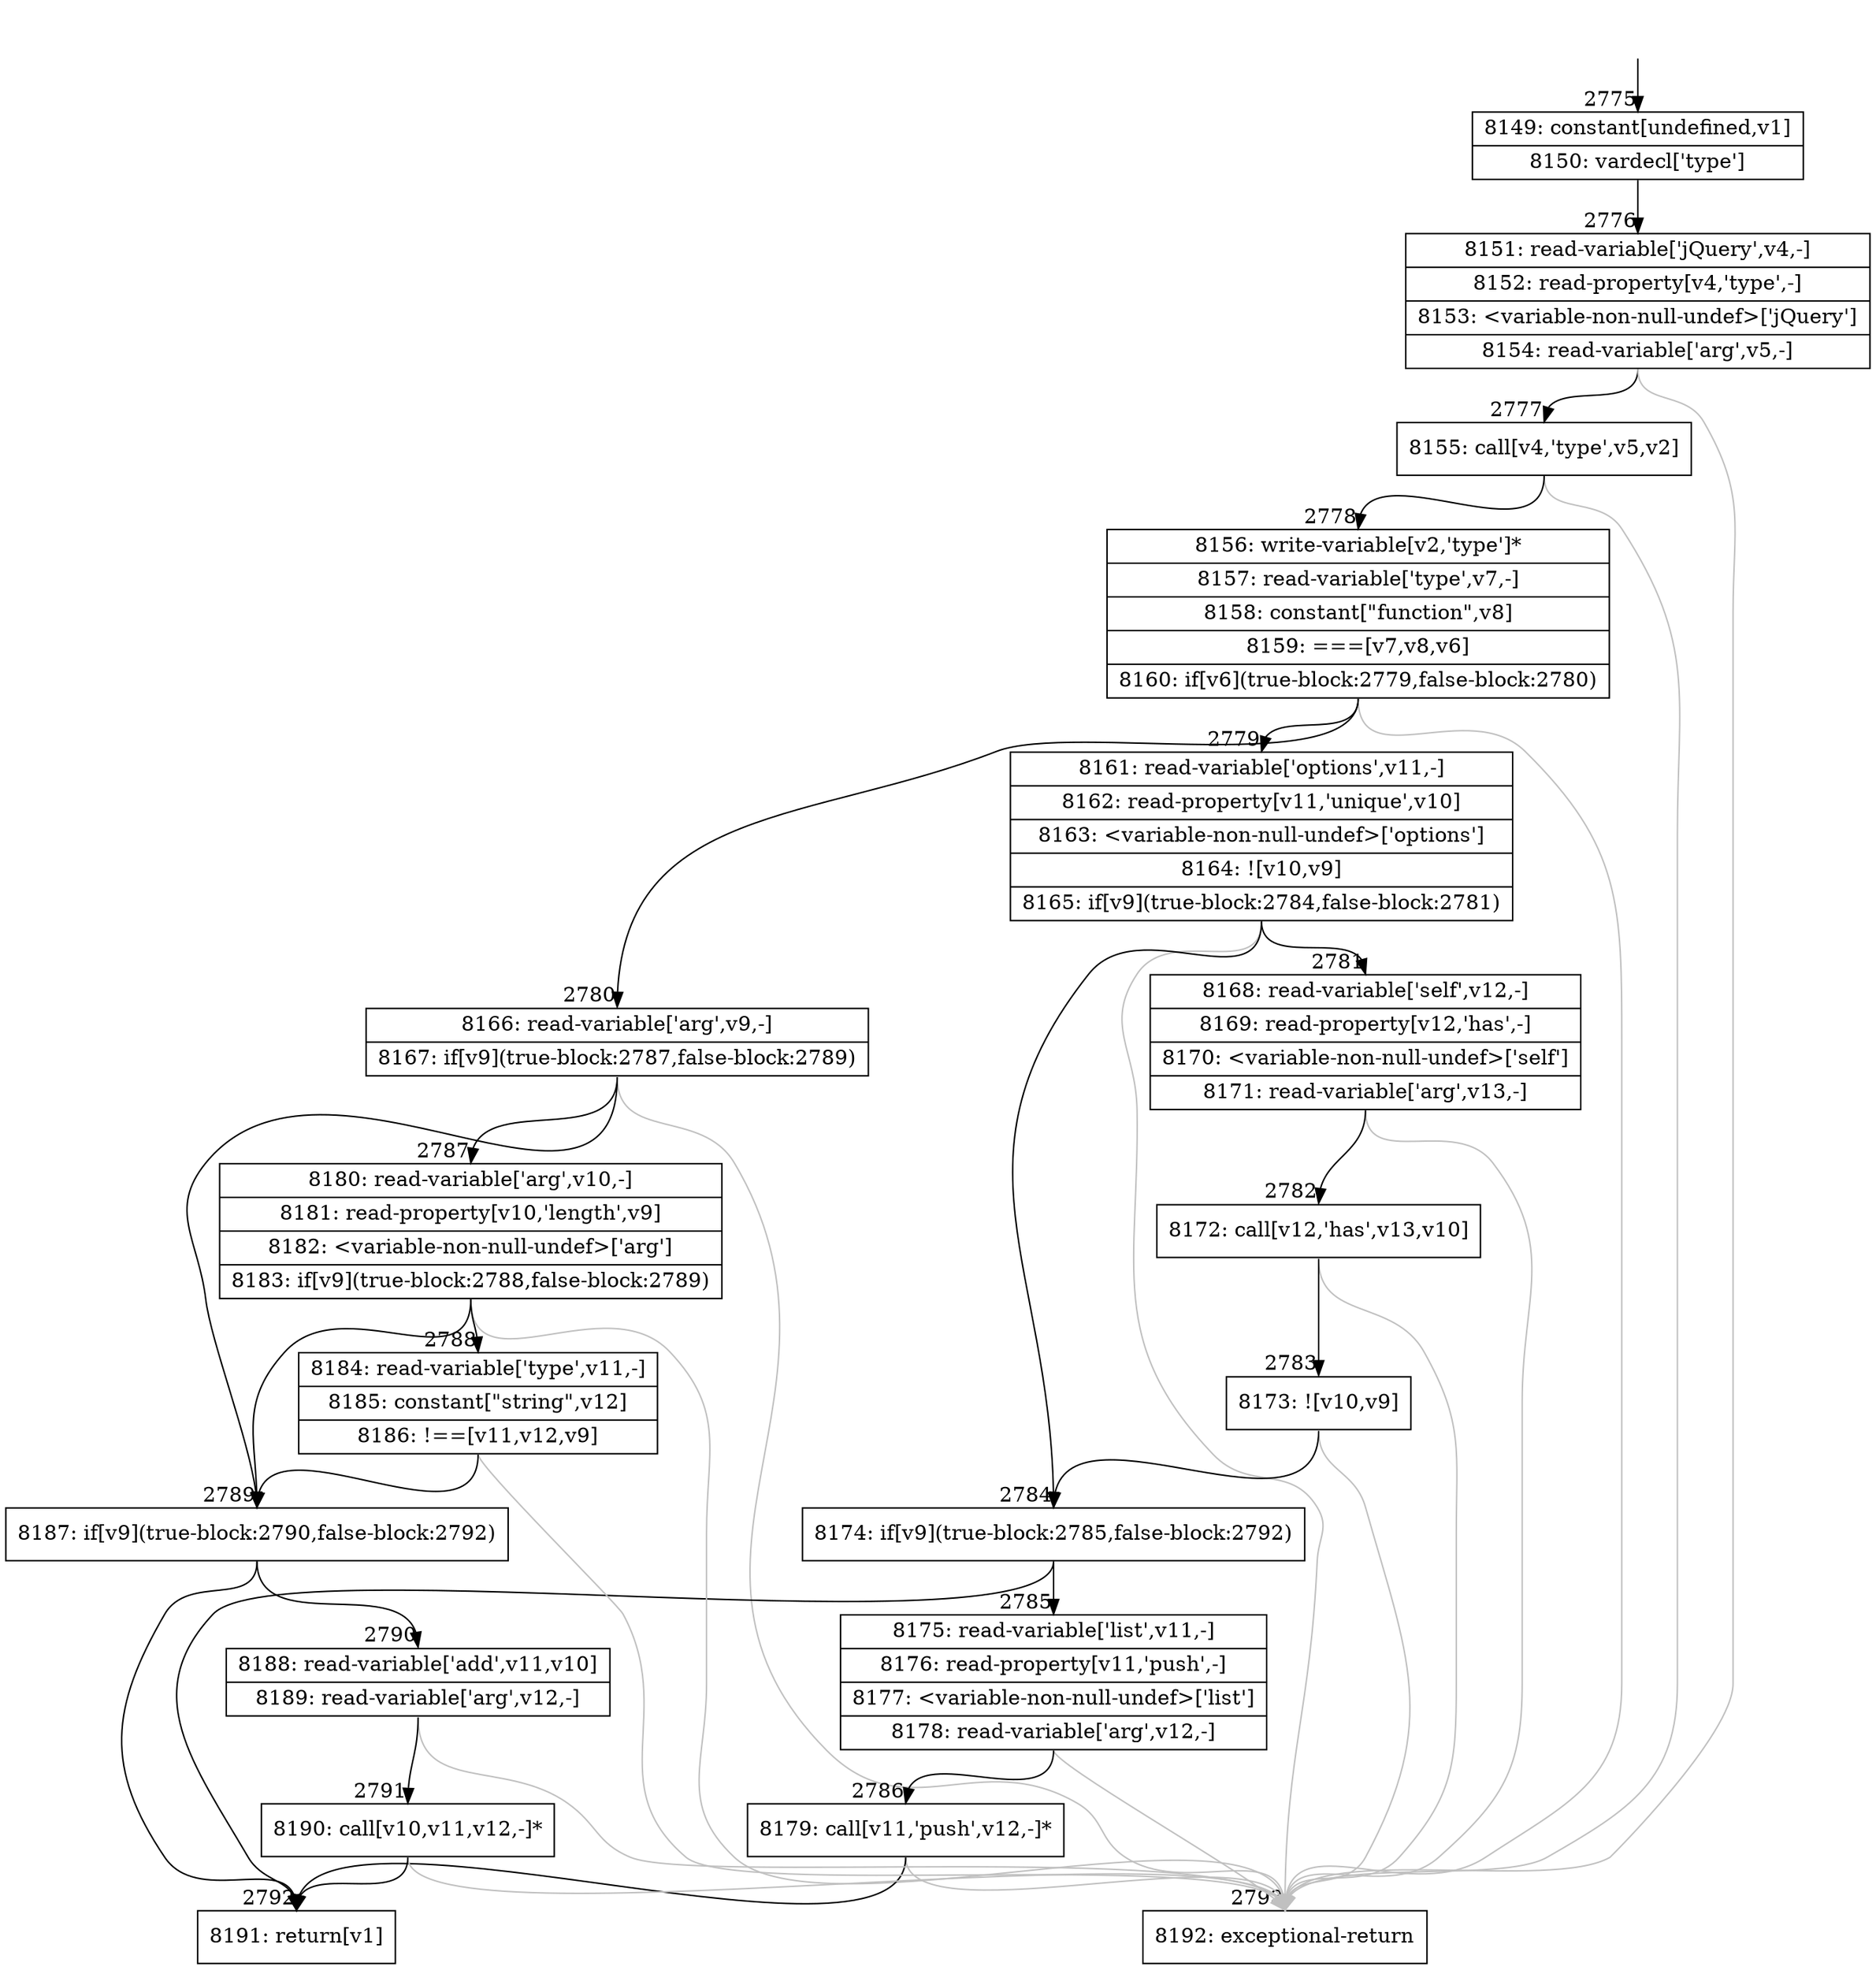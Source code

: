 digraph {
rankdir="TD"
BB_entry176[shape=none,label=""];
BB_entry176 -> BB2775 [tailport=s, headport=n, headlabel="    2775"]
BB2775 [shape=record label="{8149: constant[undefined,v1]|8150: vardecl['type']}" ] 
BB2775 -> BB2776 [tailport=s, headport=n, headlabel="      2776"]
BB2776 [shape=record label="{8151: read-variable['jQuery',v4,-]|8152: read-property[v4,'type',-]|8153: \<variable-non-null-undef\>['jQuery']|8154: read-variable['arg',v5,-]}" ] 
BB2776 -> BB2777 [tailport=s, headport=n, headlabel="      2777"]
BB2776 -> BB2793 [tailport=s, headport=n, color=gray, headlabel="      2793"]
BB2777 [shape=record label="{8155: call[v4,'type',v5,v2]}" ] 
BB2777 -> BB2778 [tailport=s, headport=n, headlabel="      2778"]
BB2777 -> BB2793 [tailport=s, headport=n, color=gray]
BB2778 [shape=record label="{8156: write-variable[v2,'type']*|8157: read-variable['type',v7,-]|8158: constant[\"function\",v8]|8159: ===[v7,v8,v6]|8160: if[v6](true-block:2779,false-block:2780)}" ] 
BB2778 -> BB2779 [tailport=s, headport=n, headlabel="      2779"]
BB2778 -> BB2780 [tailport=s, headport=n, headlabel="      2780"]
BB2778 -> BB2793 [tailport=s, headport=n, color=gray]
BB2779 [shape=record label="{8161: read-variable['options',v11,-]|8162: read-property[v11,'unique',v10]|8163: \<variable-non-null-undef\>['options']|8164: ![v10,v9]|8165: if[v9](true-block:2784,false-block:2781)}" ] 
BB2779 -> BB2784 [tailport=s, headport=n, headlabel="      2784"]
BB2779 -> BB2781 [tailport=s, headport=n, headlabel="      2781"]
BB2779 -> BB2793 [tailport=s, headport=n, color=gray]
BB2780 [shape=record label="{8166: read-variable['arg',v9,-]|8167: if[v9](true-block:2787,false-block:2789)}" ] 
BB2780 -> BB2789 [tailport=s, headport=n, headlabel="      2789"]
BB2780 -> BB2787 [tailport=s, headport=n, headlabel="      2787"]
BB2780 -> BB2793 [tailport=s, headport=n, color=gray]
BB2781 [shape=record label="{8168: read-variable['self',v12,-]|8169: read-property[v12,'has',-]|8170: \<variable-non-null-undef\>['self']|8171: read-variable['arg',v13,-]}" ] 
BB2781 -> BB2782 [tailport=s, headport=n, headlabel="      2782"]
BB2781 -> BB2793 [tailport=s, headport=n, color=gray]
BB2782 [shape=record label="{8172: call[v12,'has',v13,v10]}" ] 
BB2782 -> BB2783 [tailport=s, headport=n, headlabel="      2783"]
BB2782 -> BB2793 [tailport=s, headport=n, color=gray]
BB2783 [shape=record label="{8173: ![v10,v9]}" ] 
BB2783 -> BB2784 [tailport=s, headport=n]
BB2783 -> BB2793 [tailport=s, headport=n, color=gray]
BB2784 [shape=record label="{8174: if[v9](true-block:2785,false-block:2792)}" ] 
BB2784 -> BB2785 [tailport=s, headport=n, headlabel="      2785"]
BB2784 -> BB2792 [tailport=s, headport=n, headlabel="      2792"]
BB2785 [shape=record label="{8175: read-variable['list',v11,-]|8176: read-property[v11,'push',-]|8177: \<variable-non-null-undef\>['list']|8178: read-variable['arg',v12,-]}" ] 
BB2785 -> BB2786 [tailport=s, headport=n, headlabel="      2786"]
BB2785 -> BB2793 [tailport=s, headport=n, color=gray]
BB2786 [shape=record label="{8179: call[v11,'push',v12,-]*}" ] 
BB2786 -> BB2792 [tailport=s, headport=n]
BB2786 -> BB2793 [tailport=s, headport=n, color=gray]
BB2787 [shape=record label="{8180: read-variable['arg',v10,-]|8181: read-property[v10,'length',v9]|8182: \<variable-non-null-undef\>['arg']|8183: if[v9](true-block:2788,false-block:2789)}" ] 
BB2787 -> BB2789 [tailport=s, headport=n]
BB2787 -> BB2788 [tailport=s, headport=n, headlabel="      2788"]
BB2787 -> BB2793 [tailport=s, headport=n, color=gray]
BB2788 [shape=record label="{8184: read-variable['type',v11,-]|8185: constant[\"string\",v12]|8186: !==[v11,v12,v9]}" ] 
BB2788 -> BB2789 [tailport=s, headport=n]
BB2788 -> BB2793 [tailport=s, headport=n, color=gray]
BB2789 [shape=record label="{8187: if[v9](true-block:2790,false-block:2792)}" ] 
BB2789 -> BB2790 [tailport=s, headport=n, headlabel="      2790"]
BB2789 -> BB2792 [tailport=s, headport=n]
BB2790 [shape=record label="{8188: read-variable['add',v11,v10]|8189: read-variable['arg',v12,-]}" ] 
BB2790 -> BB2791 [tailport=s, headport=n, headlabel="      2791"]
BB2790 -> BB2793 [tailport=s, headport=n, color=gray]
BB2791 [shape=record label="{8190: call[v10,v11,v12,-]*}" ] 
BB2791 -> BB2792 [tailport=s, headport=n]
BB2791 -> BB2793 [tailport=s, headport=n, color=gray]
BB2792 [shape=record label="{8191: return[v1]}" ] 
BB2793 [shape=record label="{8192: exceptional-return}" ] 
}
